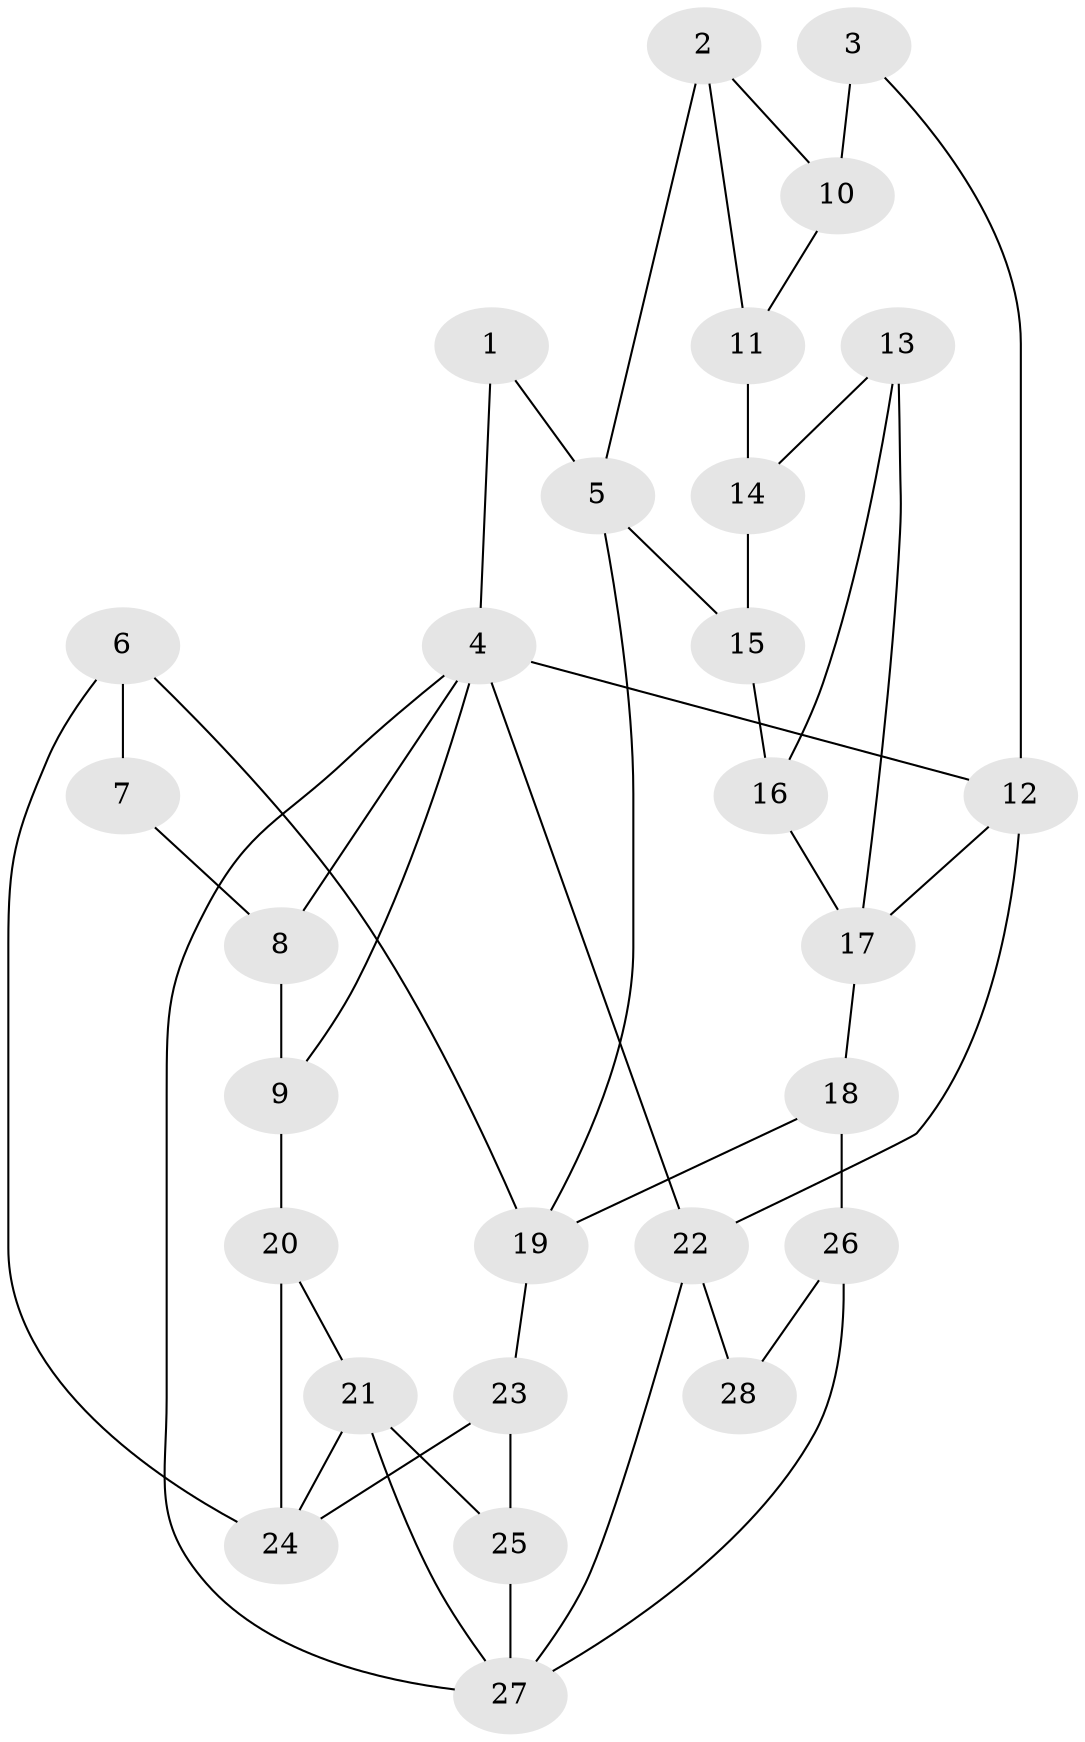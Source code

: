 // original degree distribution, {4: 0.25, 5: 0.4423076923076923, 3: 0.057692307692307696, 6: 0.25}
// Generated by graph-tools (version 1.1) at 2025/03/03/09/25 03:03:24]
// undirected, 28 vertices, 46 edges
graph export_dot {
graph [start="1"]
  node [color=gray90,style=filled];
  1;
  2;
  3;
  4;
  5;
  6;
  7;
  8;
  9;
  10;
  11;
  12;
  13;
  14;
  15;
  16;
  17;
  18;
  19;
  20;
  21;
  22;
  23;
  24;
  25;
  26;
  27;
  28;
  1 -- 4 [weight=1.0];
  1 -- 5 [weight=1.0];
  2 -- 5 [weight=1.0];
  2 -- 10 [weight=1.0];
  2 -- 11 [weight=1.0];
  3 -- 10 [weight=2.0];
  3 -- 12 [weight=1.0];
  4 -- 8 [weight=1.0];
  4 -- 9 [weight=1.0];
  4 -- 12 [weight=1.0];
  4 -- 22 [weight=1.0];
  4 -- 27 [weight=1.0];
  5 -- 15 [weight=1.0];
  5 -- 19 [weight=1.0];
  6 -- 7 [weight=1.0];
  6 -- 19 [weight=1.0];
  6 -- 24 [weight=1.0];
  7 -- 8 [weight=2.0];
  8 -- 9 [weight=1.0];
  9 -- 20 [weight=2.0];
  10 -- 11 [weight=1.0];
  11 -- 14 [weight=2.0];
  12 -- 17 [weight=1.0];
  12 -- 22 [weight=1.0];
  13 -- 14 [weight=1.0];
  13 -- 16 [weight=1.0];
  13 -- 17 [weight=1.0];
  14 -- 15 [weight=1.0];
  15 -- 16 [weight=2.0];
  16 -- 17 [weight=1.0];
  17 -- 18 [weight=1.0];
  18 -- 19 [weight=1.0];
  18 -- 26 [weight=1.0];
  19 -- 23 [weight=1.0];
  20 -- 21 [weight=1.0];
  20 -- 24 [weight=1.0];
  21 -- 24 [weight=1.0];
  21 -- 25 [weight=1.0];
  21 -- 27 [weight=1.0];
  22 -- 27 [weight=1.0];
  22 -- 28 [weight=2.0];
  23 -- 24 [weight=1.0];
  23 -- 25 [weight=1.0];
  25 -- 27 [weight=1.0];
  26 -- 27 [weight=1.0];
  26 -- 28 [weight=2.0];
}
